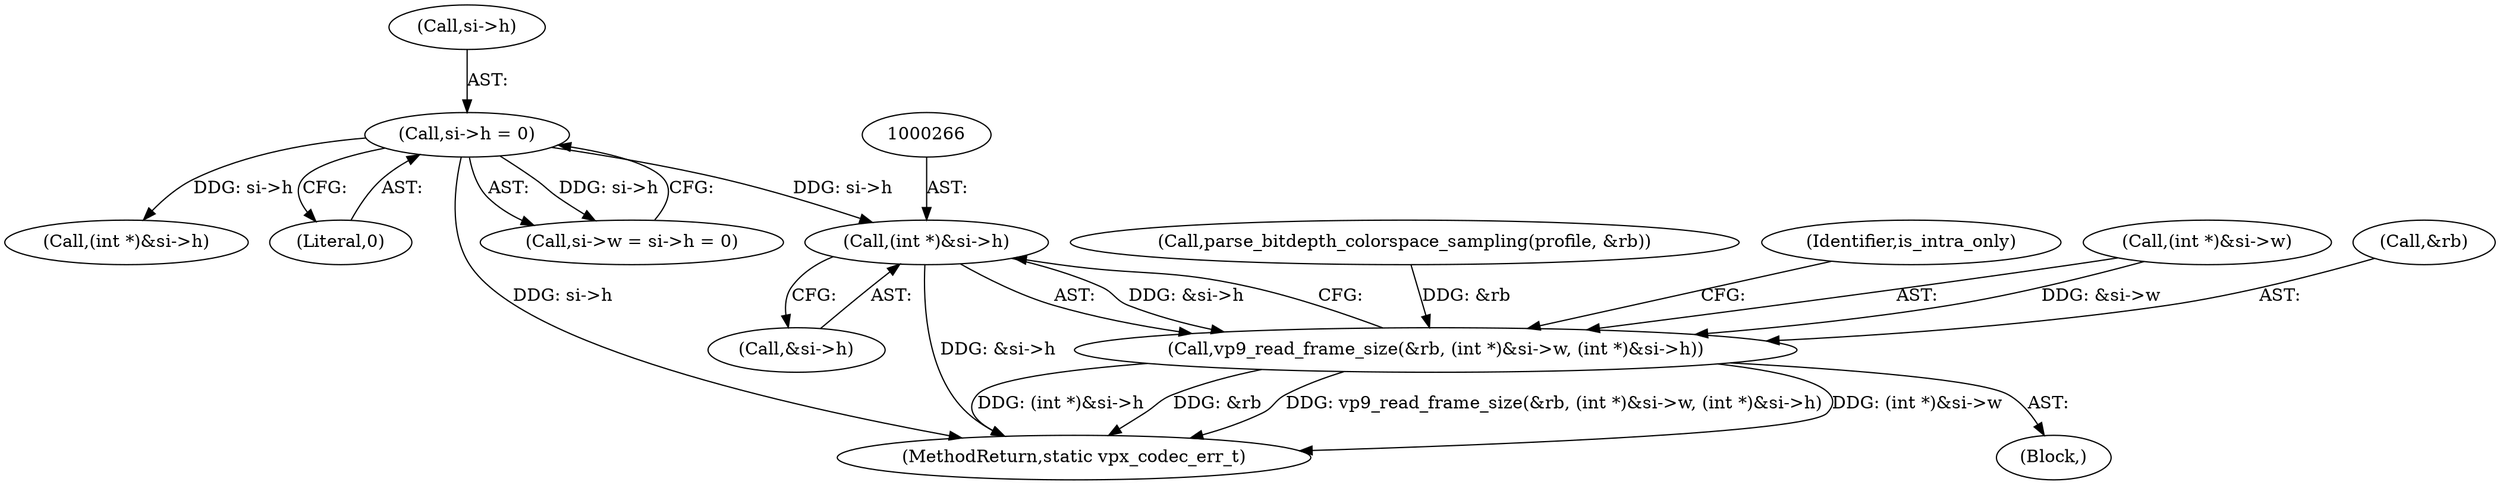 digraph "0_Android_4974dcbd0289a2530df2ee2a25b5f92775df80da@pointer" {
"1000265" [label="(Call,(int *)&si->h)"];
"1000134" [label="(Call,si->h = 0)"];
"1000256" [label="(Call,vp9_read_frame_size(&rb, (int *)&si->w, (int *)&si->h))"];
"1000134" [label="(Call,si->h = 0)"];
"1000326" [label="(Call,(int *)&si->h)"];
"1000240" [label="(Block,)"];
"1000250" [label="(Call,parse_bitdepth_colorspace_sampling(profile, &rb))"];
"1000265" [label="(Call,(int *)&si->h)"];
"1000334" [label="(Identifier,is_intra_only)"];
"1000135" [label="(Call,si->h)"];
"1000259" [label="(Call,(int *)&si->w)"];
"1000267" [label="(Call,&si->h)"];
"1000257" [label="(Call,&rb)"];
"1000138" [label="(Literal,0)"];
"1000342" [label="(MethodReturn,static vpx_codec_err_t)"];
"1000130" [label="(Call,si->w = si->h = 0)"];
"1000256" [label="(Call,vp9_read_frame_size(&rb, (int *)&si->w, (int *)&si->h))"];
"1000265" -> "1000256"  [label="AST: "];
"1000265" -> "1000267"  [label="CFG: "];
"1000266" -> "1000265"  [label="AST: "];
"1000267" -> "1000265"  [label="AST: "];
"1000256" -> "1000265"  [label="CFG: "];
"1000265" -> "1000342"  [label="DDG: &si->h"];
"1000265" -> "1000256"  [label="DDG: &si->h"];
"1000134" -> "1000265"  [label="DDG: si->h"];
"1000134" -> "1000130"  [label="AST: "];
"1000134" -> "1000138"  [label="CFG: "];
"1000135" -> "1000134"  [label="AST: "];
"1000138" -> "1000134"  [label="AST: "];
"1000130" -> "1000134"  [label="CFG: "];
"1000134" -> "1000342"  [label="DDG: si->h"];
"1000134" -> "1000130"  [label="DDG: si->h"];
"1000134" -> "1000326"  [label="DDG: si->h"];
"1000256" -> "1000240"  [label="AST: "];
"1000257" -> "1000256"  [label="AST: "];
"1000259" -> "1000256"  [label="AST: "];
"1000334" -> "1000256"  [label="CFG: "];
"1000256" -> "1000342"  [label="DDG: (int *)&si->w"];
"1000256" -> "1000342"  [label="DDG: (int *)&si->h"];
"1000256" -> "1000342"  [label="DDG: &rb"];
"1000256" -> "1000342"  [label="DDG: vp9_read_frame_size(&rb, (int *)&si->w, (int *)&si->h)"];
"1000250" -> "1000256"  [label="DDG: &rb"];
"1000259" -> "1000256"  [label="DDG: &si->w"];
}
